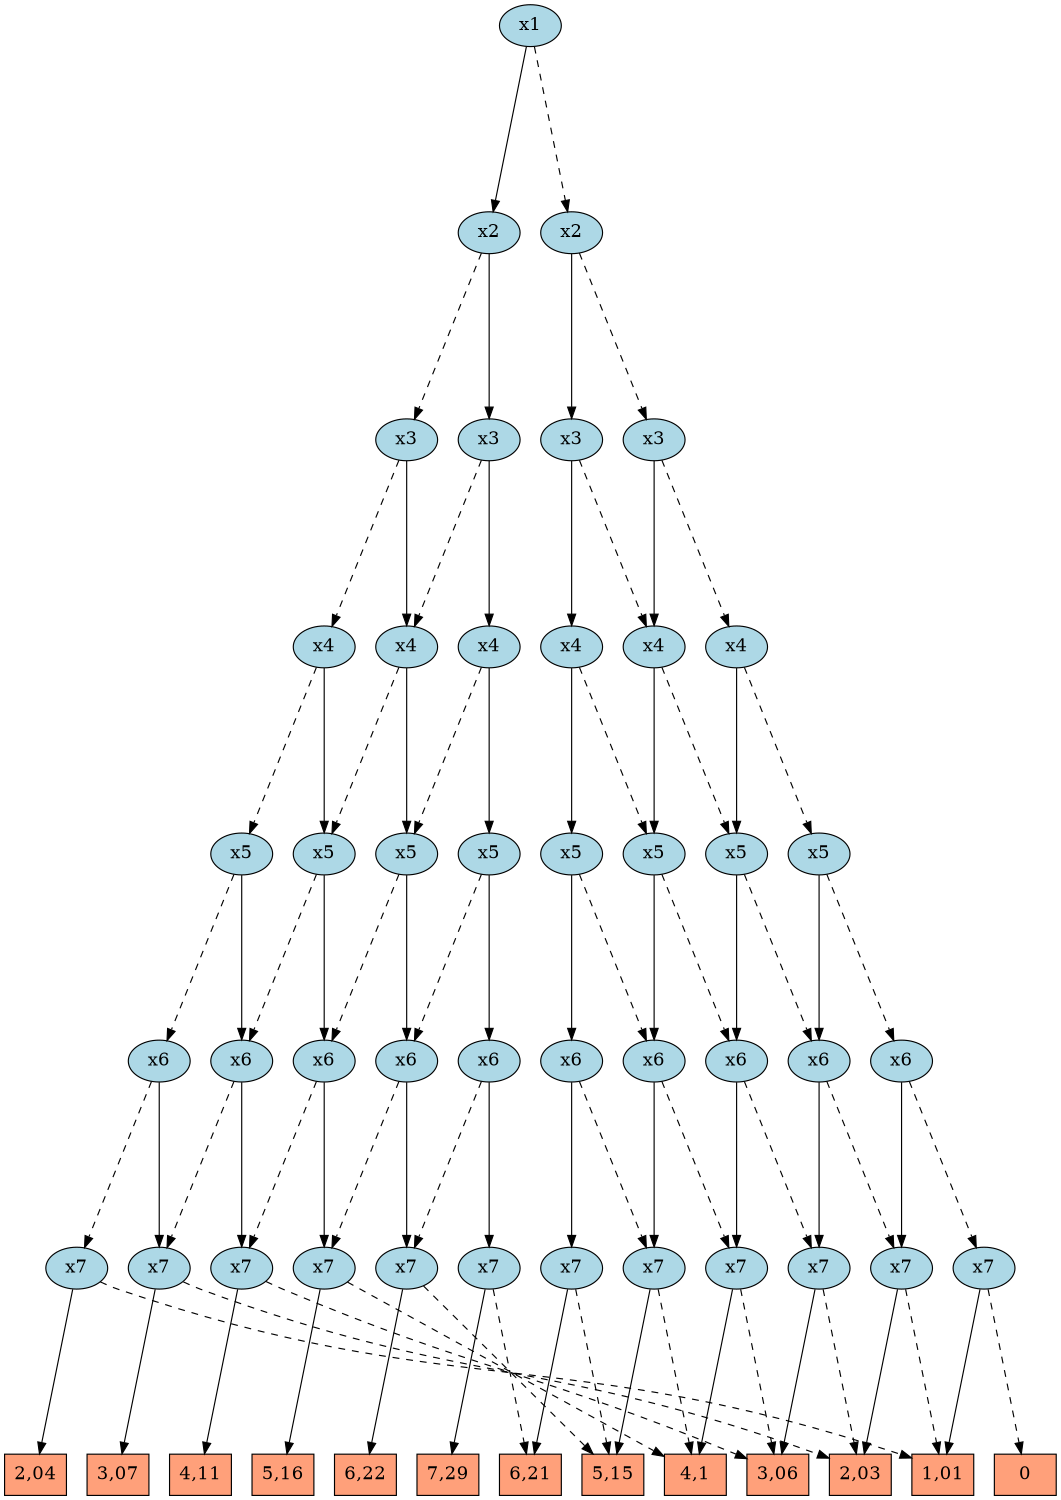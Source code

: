 digraph G { 
graph [ fontname = "Helvetica",fontsize="16",ratio = "auto",
        size="7.5,10",ranksep="2.00" ];
node [fontsize="16"];
"#555" [label="4,1",fillcolor=lightsalmon,color=black,shape=box,style=filled];
"#556" [label="x7",fillcolor=lightblue,color=black,shape=ellipse,style=filled];
"#833" [label="x7",fillcolor=lightblue,color=black,shape=ellipse,style=filled];
"#832" [label="4,11",fillcolor=lightsalmon,color=black,shape=box,style=filled];
"#835" [label="x5",fillcolor=lightblue,color=black,shape=ellipse,style=filled];
"#834" [label="x6",fillcolor=lightblue,color=black,shape=ellipse,style=filled];
"#124" [label="1,01",fillcolor=lightsalmon,color=black,shape=box,style=filled];
"#831" [label="x6",fillcolor=lightblue,color=black,shape=ellipse,style=filled];
"#830" [label="x7",fillcolor=lightblue,color=black,shape=ellipse,style=filled];
"#657" [label="5,15",fillcolor=lightsalmon,color=black,shape=box,style=filled];
"#837" [label="x7",fillcolor=lightblue,color=black,shape=ellipse,style=filled];
"#836" [label="5,16",fillcolor=lightsalmon,color=black,shape=box,style=filled];
"#839" [label="x5",fillcolor=lightblue,color=black,shape=ellipse,style=filled];
"#658" [label="x7",fillcolor=lightblue,color=black,shape=ellipse,style=filled];
"#838" [label="x6",fillcolor=lightblue,color=black,shape=ellipse,style=filled];
"#0" [label="0",fillcolor=lightsalmon,color=black,shape=box,style=filled];
"#428" [label="x7",fillcolor=lightblue,color=black,shape=ellipse,style=filled];
"#427" [label="3,06",fillcolor=lightsalmon,color=black,shape=box,style=filled];
"#809" [label="x6",fillcolor=lightblue,color=black,shape=ellipse,style=filled];
"#846" [label="x3",fillcolor=lightblue,color=black,shape=ellipse,style=filled];
"#845" [label="x4",fillcolor=lightblue,color=black,shape=ellipse,style=filled];
"#807" [label="x5",fillcolor=lightblue,color=black,shape=ellipse,style=filled];
"#844" [label="x5",fillcolor=lightblue,color=black,shape=ellipse,style=filled];
"#808" [label="x4",fillcolor=lightblue,color=black,shape=ellipse,style=filled];
"#843" [label="x6",fillcolor=lightblue,color=black,shape=ellipse,style=filled];
"#805" [label="x5",fillcolor=lightblue,color=black,shape=ellipse,style=filled];
"#842" [label="x7",fillcolor=lightblue,color=black,shape=ellipse,style=filled];
"#841" [label="6,22",fillcolor=lightsalmon,color=black,shape=box,style=filled];
"#806" [label="x6",fillcolor=lightblue,color=black,shape=ellipse,style=filled];
"#254" [label="x7",fillcolor=lightblue,color=black,shape=ellipse,style=filled];
"#253" [label="2,03",fillcolor=lightsalmon,color=black,shape=box,style=filled];
"#803" [label="x6",fillcolor=lightblue,color=black,shape=ellipse,style=filled];
"#840" [label="x4",fillcolor=lightblue,color=black,shape=ellipse,style=filled];
"#804" [label="x6",fillcolor=lightblue,color=black,shape=ellipse,style=filled];
"#849" [label="x6",fillcolor=lightblue,color=black,shape=ellipse,style=filled];
"#848" [label="x7",fillcolor=lightblue,color=black,shape=ellipse,style=filled];
"#847" [label="7,29",fillcolor=lightsalmon,color=black,shape=box,style=filled];
"#744" [label="x7",fillcolor=lightblue,color=black,shape=ellipse,style=filled];
"#743" [label="6,21",fillcolor=lightsalmon,color=black,shape=box,style=filled];
"#851" [label="x4",fillcolor=lightblue,color=black,shape=ellipse,style=filled];
"#850" [label="x5",fillcolor=lightblue,color=black,shape=ellipse,style=filled];
"#853" [label="x2",fillcolor=lightblue,color=black,shape=ellipse,style=filled];
"#852" [label="x3",fillcolor=lightblue,color=black,shape=ellipse,style=filled];
"#854" [label="x1",fillcolor=lightblue,color=black,shape=ellipse,style=filled];
"#810" [label="x5",fillcolor=lightblue,color=black,shape=ellipse,style=filled];
"#811" [label="x4",fillcolor=lightblue,color=black,shape=ellipse,style=filled];
"#812" [label="x3",fillcolor=lightblue,color=black,shape=ellipse,style=filled];
"#827" [label="2,04",fillcolor=lightsalmon,color=black,shape=box,style=filled];
"#828" [label="x7",fillcolor=lightblue,color=black,shape=ellipse,style=filled];
"#825" [label="x3",fillcolor=lightblue,color=black,shape=ellipse,style=filled];
"#826" [label="x2",fillcolor=lightblue,color=black,shape=ellipse,style=filled];
"#829" [label="3,07",fillcolor=lightsalmon,color=black,shape=box,style=filled];
"#823" [label="x5",fillcolor=lightblue,color=black,shape=ellipse,style=filled];
"#824" [label="x4",fillcolor=lightblue,color=black,shape=ellipse,style=filled];
"#821" [label="x7",fillcolor=lightblue,color=black,shape=ellipse,style=filled];
"#822" [label="x6",fillcolor=lightblue,color=black,shape=ellipse,style=filled];
"#556" -> "#427" [color=black,style=dashed];
"#556" -> "#555" [color=black,style=solid];
"#833" -> "#832" [color=black,style=solid];
"#833" -> "#427" [color=black,style=dashed];
"#835" -> "#834" [color=black,style=solid];
"#835" -> "#831" [color=black,style=dashed];
"#834" -> "#833" [color=black,style=solid];
"#834" -> "#830" [color=black,style=dashed];
"#831" -> "#828" [color=black,style=dashed];
"#831" -> "#830" [color=black,style=solid];
"#830" -> "#829" [color=black,style=solid];
"#830" -> "#253" [color=black,style=dashed];
"#837" -> "#836" [color=black,style=solid];
"#837" -> "#555" [color=black,style=dashed];
"#839" -> "#834" [color=black,style=dashed];
"#839" -> "#838" [color=black,style=solid];
"#658" -> "#657" [color=black,style=solid];
"#658" -> "#555" [color=black,style=dashed];
"#838" -> "#833" [color=black,style=dashed];
"#838" -> "#837" [color=black,style=solid];
"#428" -> "#253" [color=black,style=dashed];
"#428" -> "#427" [color=black,style=solid];
"#809" -> "#744" [color=black,style=solid];
"#809" -> "#658" [color=black,style=dashed];
"#846" -> "#845" [color=black,style=solid];
"#846" -> "#840" [color=black,style=dashed];
"#845" -> "#844" [color=black,style=solid];
"#845" -> "#839" [color=black,style=dashed];
"#807" -> "#806" [color=black,style=solid];
"#807" -> "#804" [color=black,style=dashed];
"#844" -> "#843" [color=black,style=solid];
"#844" -> "#838" [color=black,style=dashed];
"#808" -> "#807" [color=black,style=solid];
"#808" -> "#805" [color=black,style=dashed];
"#843" -> "#842" [color=black,style=solid];
"#843" -> "#837" [color=black,style=dashed];
"#805" -> "#803" [color=black,style=dashed];
"#805" -> "#804" [color=black,style=solid];
"#842" -> "#841" [color=black,style=solid];
"#842" -> "#657" [color=black,style=dashed];
"#806" -> "#658" [color=black,style=solid];
"#806" -> "#556" [color=black,style=dashed];
"#254" -> "#124" [color=black,style=dashed];
"#254" -> "#253" [color=black,style=solid];
"#803" -> "#254" [color=black,style=dashed];
"#803" -> "#428" [color=black,style=solid];
"#840" -> "#835" [color=black,style=dashed];
"#840" -> "#839" [color=black,style=solid];
"#804" -> "#428" [color=black,style=dashed];
"#804" -> "#556" [color=black,style=solid];
"#849" -> "#842" [color=black,style=dashed];
"#849" -> "#848" [color=black,style=solid];
"#848" -> "#847" [color=black,style=solid];
"#848" -> "#743" [color=black,style=dashed];
"#744" -> "#657" [color=black,style=dashed];
"#744" -> "#743" [color=black,style=solid];
"#851" -> "#850" [color=black,style=solid];
"#851" -> "#844" [color=black,style=dashed];
"#850" -> "#843" [color=black,style=dashed];
"#850" -> "#849" [color=black,style=solid];
"#853" -> "#846" [color=black,style=dashed];
"#853" -> "#852" [color=black,style=solid];
"#852" -> "#851" [color=black,style=solid];
"#852" -> "#845" [color=black,style=dashed];
"#854" -> "#853" [color=black,style=solid];
"#854" -> "#826" [color=black,style=dashed];
"#810" -> "#809" [color=black,style=solid];
"#810" -> "#806" [color=black,style=dashed];
"#811" -> "#807" [color=black,style=dashed];
"#811" -> "#810" [color=black,style=solid];
"#812" -> "#808" [color=black,style=dashed];
"#812" -> "#811" [color=black,style=solid];
"#828" -> "#827" [color=black,style=solid];
"#828" -> "#124" [color=black,style=dashed];
"#825" -> "#808" [color=black,style=solid];
"#825" -> "#824" [color=black,style=dashed];
"#826" -> "#825" [color=black,style=dashed];
"#826" -> "#812" [color=black,style=solid];
"#823" -> "#803" [color=black,style=solid];
"#823" -> "#822" [color=black,style=dashed];
"#824" -> "#805" [color=black,style=solid];
"#824" -> "#823" [color=black,style=dashed];
"#821" -> "#0" [color=black,style=dashed];
"#821" -> "#124" [color=black,style=solid];
"#822" -> "#254" [color=black,style=solid];
"#822" -> "#821" [color=black,style=dashed];
}
